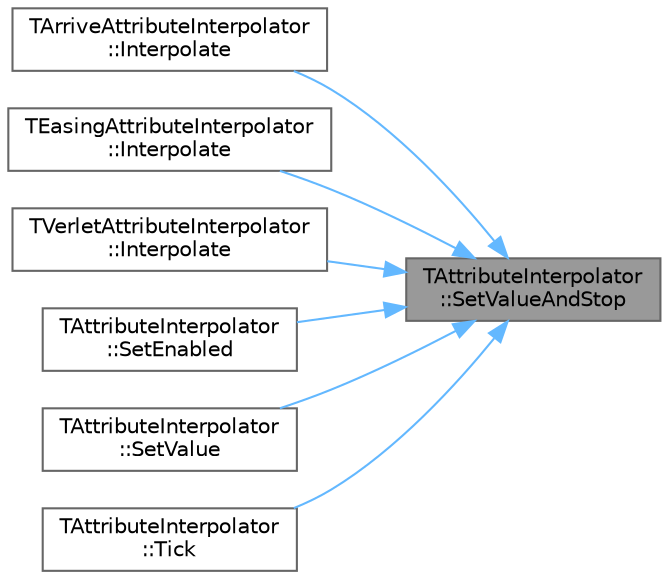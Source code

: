 digraph "TAttributeInterpolator::SetValueAndStop"
{
 // INTERACTIVE_SVG=YES
 // LATEX_PDF_SIZE
  bgcolor="transparent";
  edge [fontname=Helvetica,fontsize=10,labelfontname=Helvetica,labelfontsize=10];
  node [fontname=Helvetica,fontsize=10,shape=box,height=0.2,width=0.4];
  rankdir="RL";
  Node1 [id="Node000001",label="TAttributeInterpolator\l::SetValueAndStop",height=0.2,width=0.4,color="gray40", fillcolor="grey60", style="filled", fontcolor="black",tooltip="Set the internal state of the interpolator and disables animation."];
  Node1 -> Node2 [id="edge1_Node000001_Node000002",dir="back",color="steelblue1",style="solid",tooltip=" "];
  Node2 [id="Node000002",label="TArriveAttributeInterpolator\l::Interpolate",height=0.2,width=0.4,color="grey40", fillcolor="white", style="filled",URL="$d3/d83/classTArriveAttributeInterpolator.html#a360648a7915e091fe86aa72cba804bc7",tooltip=" "];
  Node1 -> Node3 [id="edge2_Node000001_Node000003",dir="back",color="steelblue1",style="solid",tooltip=" "];
  Node3 [id="Node000003",label="TEasingAttributeInterpolator\l::Interpolate",height=0.2,width=0.4,color="grey40", fillcolor="white", style="filled",URL="$df/dbc/classTEasingAttributeInterpolator.html#a9fef1596922b6444d364940a6fceab40",tooltip=" "];
  Node1 -> Node4 [id="edge3_Node000001_Node000004",dir="back",color="steelblue1",style="solid",tooltip=" "];
  Node4 [id="Node000004",label="TVerletAttributeInterpolator\l::Interpolate",height=0.2,width=0.4,color="grey40", fillcolor="white", style="filled",URL="$d8/d0e/classTVerletAttributeInterpolator.html#a3e31960f80990f1613cac222785ef4b3",tooltip=" "];
  Node1 -> Node5 [id="edge4_Node000001_Node000005",dir="back",color="steelblue1",style="solid",tooltip=" "];
  Node5 [id="Node000005",label="TAttributeInterpolator\l::SetEnabled",height=0.2,width=0.4,color="grey40", fillcolor="white", style="filled",URL="$d4/da5/classTAttributeInterpolator.html#a8dbad786b718af866fd06ca7e9416ab7",tooltip=" "];
  Node1 -> Node6 [id="edge5_Node000001_Node000006",dir="back",color="steelblue1",style="solid",tooltip=" "];
  Node6 [id="Node000006",label="TAttributeInterpolator\l::SetValue",height=0.2,width=0.4,color="grey40", fillcolor="white", style="filled",URL="$d4/da5/classTAttributeInterpolator.html#a4f907880a2d5c0985ea06b9884be8c2e",tooltip="Set the internal state of the interpolator."];
  Node1 -> Node7 [id="edge6_Node000001_Node000007",dir="back",color="steelblue1",style="solid",tooltip=" "];
  Node7 [id="Node000007",label="TAttributeInterpolator\l::Tick",height=0.2,width=0.4,color="grey40", fillcolor="white", style="filled",URL="$d4/da5/classTAttributeInterpolator.html#ac3da6e27d09a63aedee79c44de49fe39",tooltip="Updates the interpolator."];
}
